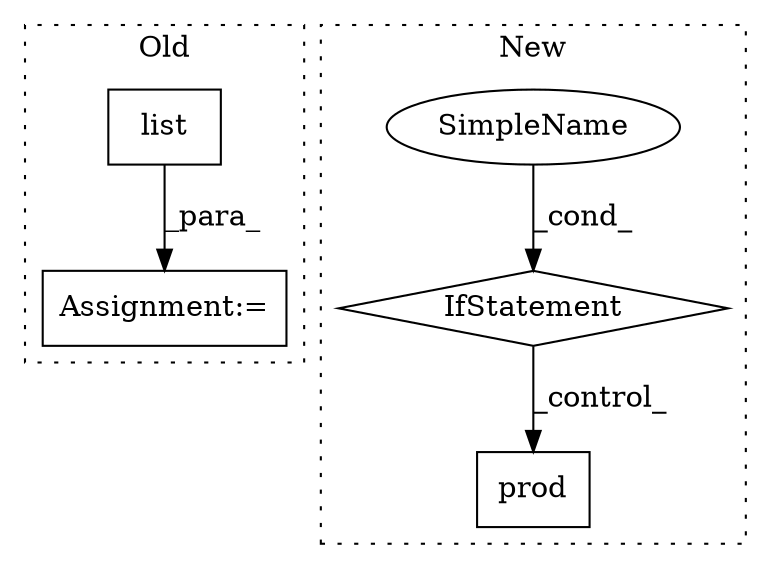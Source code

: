 digraph G {
subgraph cluster0 {
1 [label="list" a="32" s="1613,1625" l="5,1" shape="box"];
4 [label="Assignment:=" a="7" s="1829" l="1" shape="box"];
label = "Old";
style="dotted";
}
subgraph cluster1 {
2 [label="prod" a="32" s="1529,1563" l="5,1" shape="box"];
3 [label="IfStatement" a="25" s="1848" l="33" shape="diamond"];
5 [label="SimpleName" a="42" s="1876" l="5" shape="ellipse"];
label = "New";
style="dotted";
}
1 -> 4 [label="_para_"];
3 -> 2 [label="_control_"];
5 -> 3 [label="_cond_"];
}